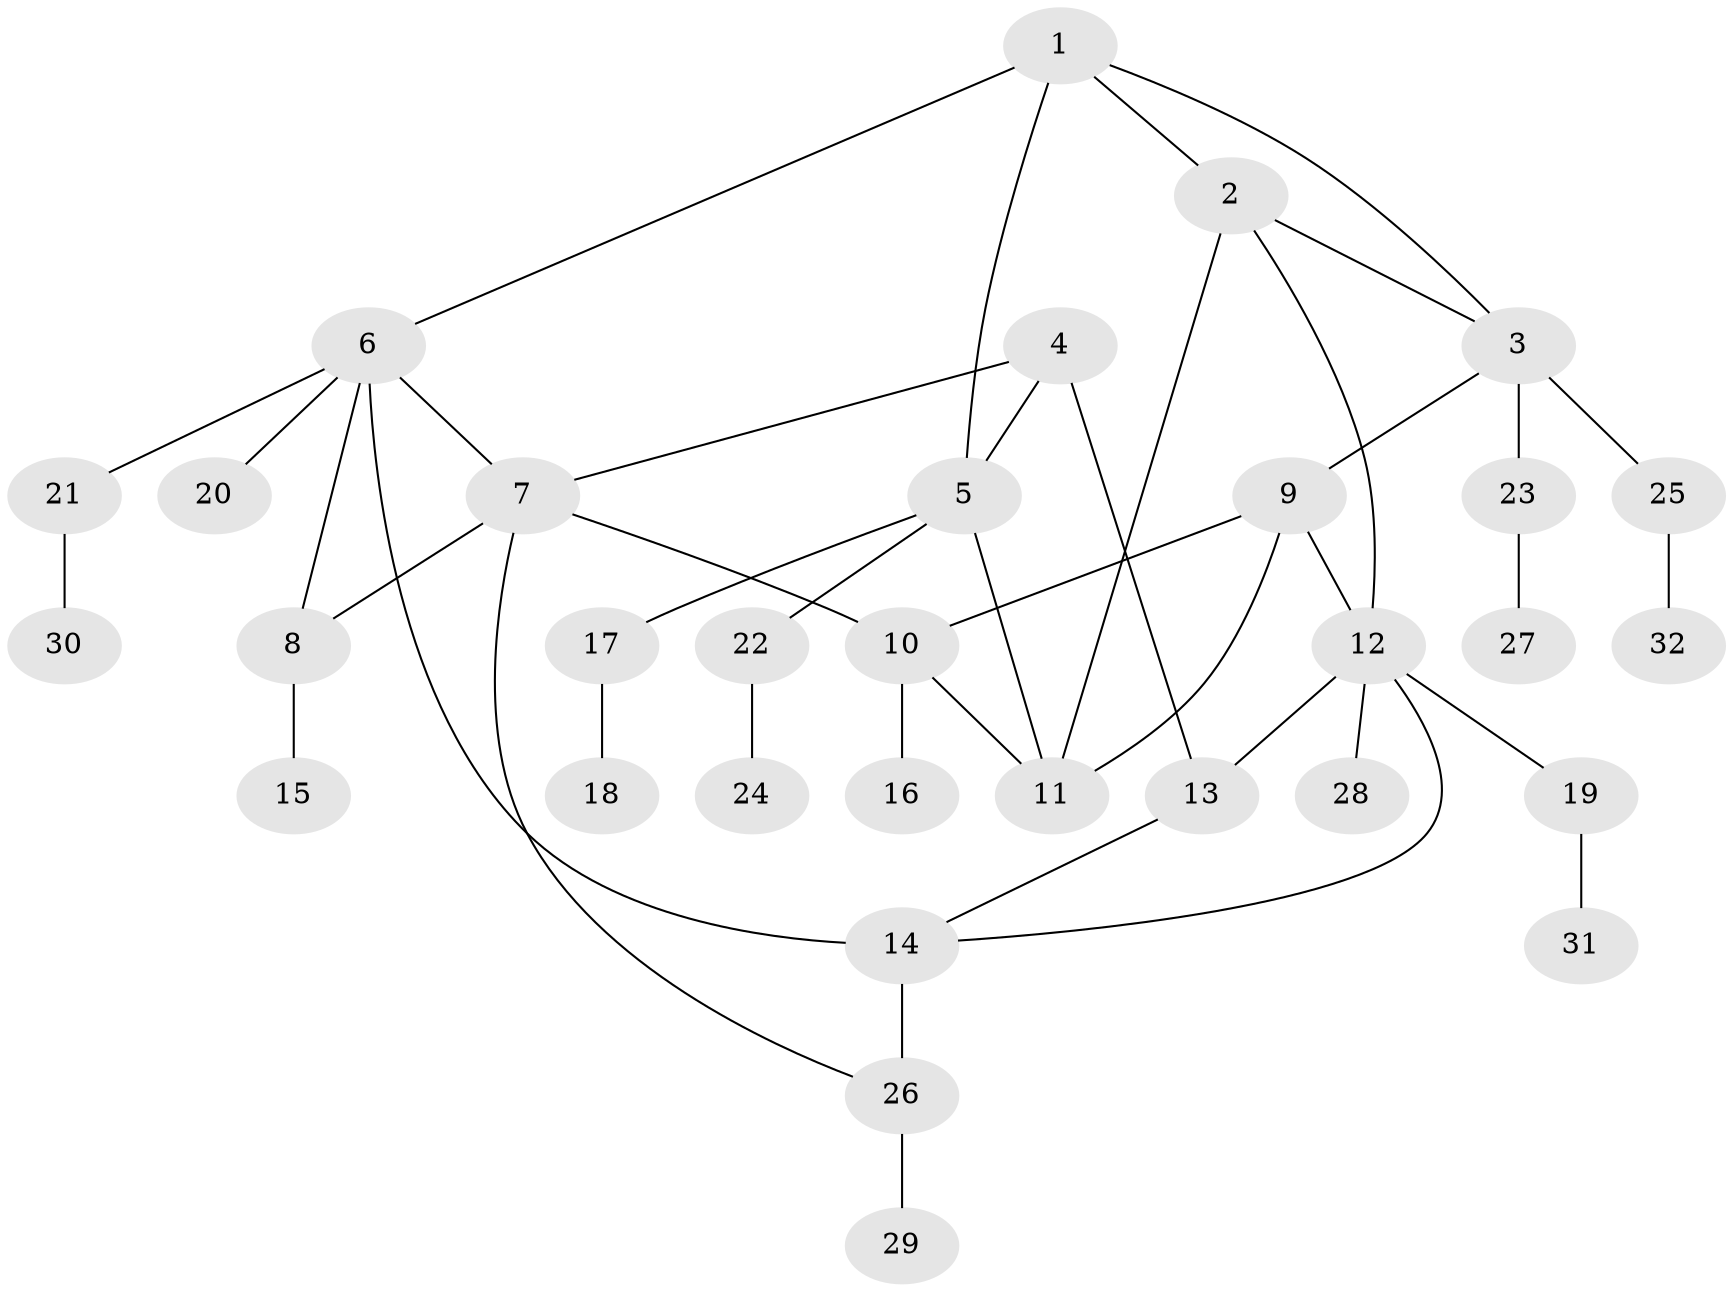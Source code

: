 // original degree distribution, {5: 0.06349206349206349, 6: 0.06349206349206349, 2: 0.14285714285714285, 7: 0.031746031746031744, 8: 0.015873015873015872, 9: 0.015873015873015872, 4: 0.015873015873015872, 3: 0.09523809523809523, 1: 0.5555555555555556}
// Generated by graph-tools (version 1.1) at 2025/52/03/04/25 22:52:10]
// undirected, 32 vertices, 43 edges
graph export_dot {
  node [color=gray90,style=filled];
  1;
  2;
  3;
  4;
  5;
  6;
  7;
  8;
  9;
  10;
  11;
  12;
  13;
  14;
  15;
  16;
  17;
  18;
  19;
  20;
  21;
  22;
  23;
  24;
  25;
  26;
  27;
  28;
  29;
  30;
  31;
  32;
  1 -- 2 [weight=1.0];
  1 -- 3 [weight=1.0];
  1 -- 5 [weight=1.0];
  1 -- 6 [weight=1.0];
  2 -- 3 [weight=1.0];
  2 -- 11 [weight=1.0];
  2 -- 12 [weight=1.0];
  3 -- 9 [weight=1.0];
  3 -- 23 [weight=1.0];
  3 -- 25 [weight=1.0];
  4 -- 5 [weight=2.0];
  4 -- 7 [weight=1.0];
  4 -- 13 [weight=2.0];
  5 -- 11 [weight=1.0];
  5 -- 17 [weight=1.0];
  5 -- 22 [weight=1.0];
  6 -- 7 [weight=1.0];
  6 -- 8 [weight=1.0];
  6 -- 14 [weight=1.0];
  6 -- 20 [weight=1.0];
  6 -- 21 [weight=1.0];
  7 -- 8 [weight=1.0];
  7 -- 10 [weight=1.0];
  7 -- 26 [weight=1.0];
  8 -- 15 [weight=5.0];
  9 -- 10 [weight=1.0];
  9 -- 11 [weight=1.0];
  9 -- 12 [weight=1.0];
  10 -- 11 [weight=1.0];
  10 -- 16 [weight=5.0];
  12 -- 13 [weight=1.0];
  12 -- 14 [weight=1.0];
  12 -- 19 [weight=1.0];
  12 -- 28 [weight=1.0];
  13 -- 14 [weight=1.0];
  14 -- 26 [weight=2.0];
  17 -- 18 [weight=1.0];
  19 -- 31 [weight=1.0];
  21 -- 30 [weight=1.0];
  22 -- 24 [weight=1.0];
  23 -- 27 [weight=1.0];
  25 -- 32 [weight=1.0];
  26 -- 29 [weight=1.0];
}
